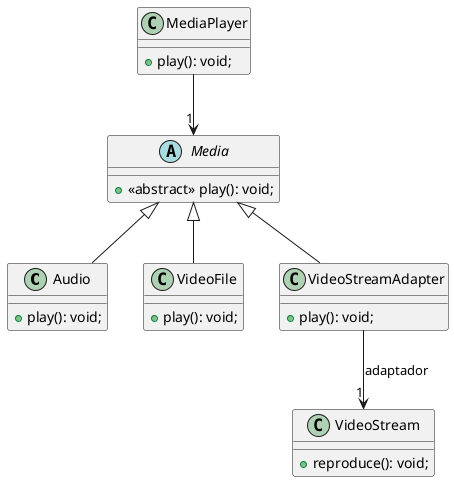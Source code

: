 @startuml
class Audio extends Media {
    +play(): void;
}

abstract class Media{
    +<<abstract>> play(): void;
}

class MediaPlayer {
    +play(): void;
}

class VideoFile extends Media {
   +play(): void; 
}

class VideoStream {
    +reproduce(): void;
}

class VideoStreamAdapter extends Media {
    +play(): void;
}

VideoStreamAdapter --> "1" VideoStream: adaptador
MediaPlayer --> "1" Media
@enduml


